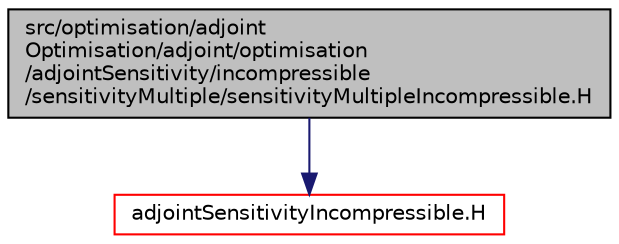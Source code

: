 digraph "src/optimisation/adjointOptimisation/adjoint/optimisation/adjointSensitivity/incompressible/sensitivityMultiple/sensitivityMultipleIncompressible.H"
{
  bgcolor="transparent";
  edge [fontname="Helvetica",fontsize="10",labelfontname="Helvetica",labelfontsize="10"];
  node [fontname="Helvetica",fontsize="10",shape=record];
  Node1 [label="src/optimisation/adjoint\lOptimisation/adjoint/optimisation\l/adjointSensitivity/incompressible\l/sensitivityMultiple/sensitivityMultipleIncompressible.H",height=0.2,width=0.4,color="black", fillcolor="grey75", style="filled" fontcolor="black"];
  Node1 -> Node2 [color="midnightblue",fontsize="10",style="solid",fontname="Helvetica"];
  Node2 [label="adjointSensitivityIncompressible.H",height=0.2,width=0.4,color="red",URL="$adjointSensitivityIncompressible_8H.html"];
}
